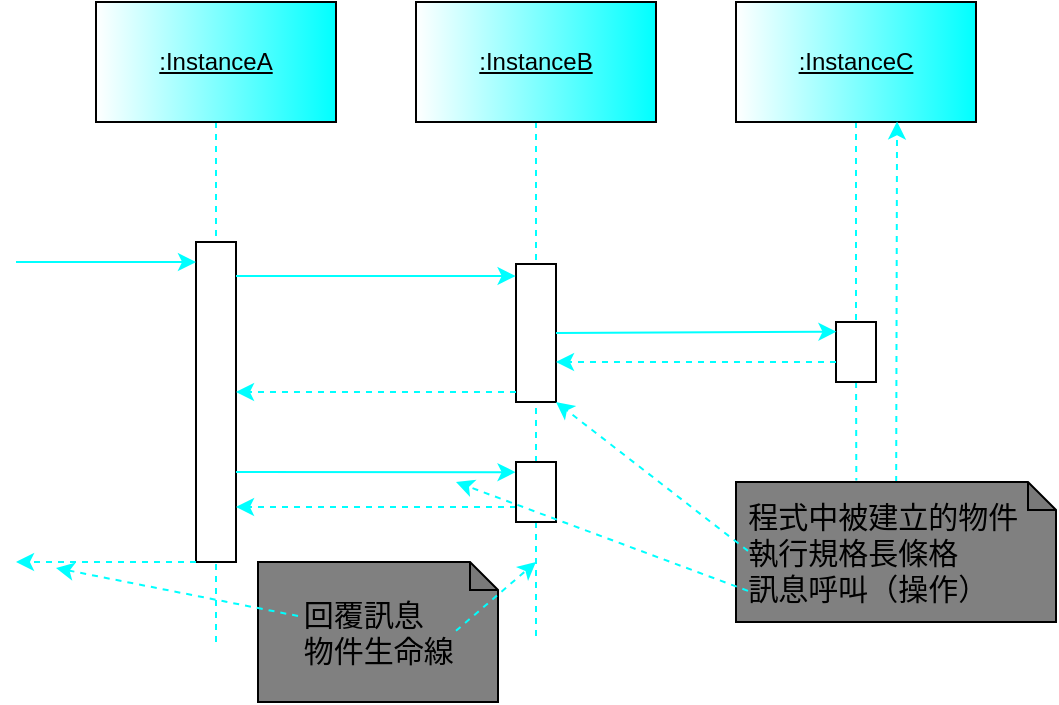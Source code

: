 <mxfile>
    <diagram id="omuIUfPRqmwz5qhyfbMd" name="第1頁">
        <mxGraphModel dx="196" dy="171" grid="1" gridSize="10" guides="1" tooltips="1" connect="1" arrows="1" fold="1" page="1" pageScale="1" pageWidth="827" pageHeight="1169" math="0" shadow="0">
            <root>
                <mxCell id="0"/>
                <mxCell id="1" parent="0"/>
                <mxCell id="9" style="edgeStyle=none;html=1;entryX=0.5;entryY=0;entryDx=0;entryDy=0;fontColor=#000000;endArrow=none;endFill=0;dashed=1;strokeColor=#00FFFF;" edge="1" parent="1" source="2" target="8">
                    <mxGeometry relative="1" as="geometry"/>
                </mxCell>
                <mxCell id="2" value="&lt;font color=&quot;#000000&quot;&gt;&lt;u&gt;:InstanceA&lt;/u&gt;&lt;/font&gt;" style="rounded=0;whiteSpace=wrap;html=1;gradientColor=#00FFFF;fillColor=#FFFFFF;gradientDirection=east;strokeColor=#000000;" vertex="1" parent="1">
                    <mxGeometry x="110" y="60" width="120" height="60" as="geometry"/>
                </mxCell>
                <mxCell id="23" style="edgeStyle=none;html=1;entryX=0.5;entryY=0;entryDx=0;entryDy=0;dashed=1;strokeColor=#00FFFF;strokeWidth=1;fontColor=#FFFFFF;endArrow=none;endFill=0;" edge="1" parent="1" source="5" target="21">
                    <mxGeometry relative="1" as="geometry"/>
                </mxCell>
                <mxCell id="5" value="&lt;font color=&quot;#000000&quot;&gt;&lt;u&gt;:InstanceB&lt;/u&gt;&lt;/font&gt;" style="rounded=0;whiteSpace=wrap;html=1;gradientColor=#00FFFF;fillColor=#FFFFFF;gradientDirection=east;strokeColor=#000000;" vertex="1" parent="1">
                    <mxGeometry x="270" y="60" width="120" height="60" as="geometry"/>
                </mxCell>
                <mxCell id="33" style="edgeStyle=none;html=1;entryX=0.5;entryY=0;entryDx=0;entryDy=0;dashed=1;strokeColor=#00FFFF;strokeWidth=1;fontColor=#FFFFFF;endArrow=none;endFill=0;" edge="1" parent="1" source="6" target="32">
                    <mxGeometry relative="1" as="geometry"/>
                </mxCell>
                <mxCell id="6" value="&lt;font color=&quot;#000000&quot;&gt;&lt;u&gt;:InstanceC&lt;/u&gt;&lt;/font&gt;" style="rounded=0;whiteSpace=wrap;html=1;gradientColor=#00FFFF;fillColor=#FFFFFF;gradientDirection=east;strokeColor=#000000;" vertex="1" parent="1">
                    <mxGeometry x="430" y="60" width="120" height="60" as="geometry"/>
                </mxCell>
                <mxCell id="8" value="" style="rounded=0;whiteSpace=wrap;html=1;fontColor=#000000;fillColor=#FFFFFF;gradientColor=none;gradientDirection=east;strokeColor=#000000;" vertex="1" parent="1">
                    <mxGeometry x="160" y="180" width="20" height="160" as="geometry"/>
                </mxCell>
                <mxCell id="10" value="&lt;font color=&quot;#ffffff&quot;&gt;operation1( )&lt;/font&gt;" style="text;html=1;align=center;verticalAlign=middle;resizable=0;points=[];autosize=1;strokeColor=none;fillColor=none;fontColor=#000000;" vertex="1" parent="1">
                    <mxGeometry x="70" y="161" width="90" height="30" as="geometry"/>
                </mxCell>
                <mxCell id="11" value="" style="endArrow=classic;html=1;dashed=1;strokeColor=#00FFFF;fontColor=#FFFFFF;exitX=0;exitY=0.75;exitDx=0;exitDy=0;entryX=1;entryY=0.828;entryDx=0;entryDy=0;entryPerimeter=0;" edge="1" parent="1" source="22" target="8">
                    <mxGeometry width="50" height="50" relative="1" as="geometry">
                        <mxPoint x="270" y="320" as="sourcePoint"/>
                        <mxPoint x="320" y="270" as="targetPoint"/>
                    </mxGeometry>
                </mxCell>
                <mxCell id="12" value="" style="endArrow=classic;html=1;dashed=1;strokeColor=#00FFFF;fontColor=#FFFFFF;exitX=0;exitY=1;exitDx=0;exitDy=0;" edge="1" parent="1" source="8">
                    <mxGeometry width="50" height="50" relative="1" as="geometry">
                        <mxPoint x="60" y="350" as="sourcePoint"/>
                        <mxPoint x="70" y="340" as="targetPoint"/>
                    </mxGeometry>
                </mxCell>
                <mxCell id="14" value="" style="endArrow=classic;html=1;strokeColor=#00FFFF;fontColor=#FFFFFF;exitX=0.999;exitY=0.719;exitDx=0;exitDy=0;exitPerimeter=0;entryX=-0.011;entryY=0.169;entryDx=0;entryDy=0;entryPerimeter=0;" edge="1" parent="1" source="8" target="22">
                    <mxGeometry width="50" height="50" relative="1" as="geometry">
                        <mxPoint x="180.0" y="291" as="sourcePoint"/>
                        <mxPoint x="270" y="290" as="targetPoint"/>
                        <Array as="points"/>
                    </mxGeometry>
                </mxCell>
                <mxCell id="19" value="" style="endArrow=none;dashed=1;html=1;strokeWidth=1;strokeColor=#00FFFF;fontColor=#FFFFFF;" edge="1" parent="1">
                    <mxGeometry width="50" height="50" relative="1" as="geometry">
                        <mxPoint x="170" y="380" as="sourcePoint"/>
                        <mxPoint x="170" y="340" as="targetPoint"/>
                    </mxGeometry>
                </mxCell>
                <mxCell id="21" value="" style="rounded=0;whiteSpace=wrap;html=1;fontColor=#000000;fillColor=#FFFFFF;gradientColor=none;gradientDirection=east;strokeColor=#000000;" vertex="1" parent="1">
                    <mxGeometry x="320" y="191" width="20" height="69" as="geometry"/>
                </mxCell>
                <mxCell id="24" style="edgeStyle=none;html=1;entryX=0.5;entryY=1;entryDx=0;entryDy=0;dashed=1;strokeColor=#00FFFF;strokeWidth=1;fontColor=#FFFFFF;endArrow=none;endFill=0;" edge="1" parent="1" source="22" target="21">
                    <mxGeometry relative="1" as="geometry"/>
                </mxCell>
                <mxCell id="25" style="edgeStyle=none;html=1;dashed=1;strokeColor=#00FFFF;strokeWidth=1;fontColor=#FFFFFF;endArrow=none;endFill=0;" edge="1" parent="1" source="22">
                    <mxGeometry relative="1" as="geometry">
                        <mxPoint x="330" y="380" as="targetPoint"/>
                    </mxGeometry>
                </mxCell>
                <mxCell id="22" value="" style="rounded=0;whiteSpace=wrap;html=1;fontColor=#000000;fillColor=#FFFFFF;gradientColor=none;gradientDirection=east;strokeColor=#000000;" vertex="1" parent="1">
                    <mxGeometry x="320" y="290" width="20" height="30" as="geometry"/>
                </mxCell>
                <mxCell id="26" value="&lt;font color=&quot;#ffffff&quot;&gt;operation2( )&lt;/font&gt;" style="text;html=1;align=center;verticalAlign=middle;resizable=0;points=[];autosize=1;strokeColor=none;fillColor=none;fontColor=#000000;" vertex="1" parent="1">
                    <mxGeometry x="206" y="172" width="90" height="30" as="geometry"/>
                </mxCell>
                <mxCell id="29" value="" style="endArrow=classic;html=1;dashed=1;strokeColor=#00FFFF;fontColor=#FFFFFF;exitX=0;exitY=0.75;exitDx=0;exitDy=0;entryX=1;entryY=0.828;entryDx=0;entryDy=0;entryPerimeter=0;" edge="1" parent="1">
                    <mxGeometry width="50" height="50" relative="1" as="geometry">
                        <mxPoint x="320" y="255.02" as="sourcePoint"/>
                        <mxPoint x="180" y="255" as="targetPoint"/>
                    </mxGeometry>
                </mxCell>
                <mxCell id="30" value="" style="endArrow=classic;html=1;strokeColor=#00FFFF;fontColor=#FFFFFF;exitX=0.999;exitY=0.719;exitDx=0;exitDy=0;exitPerimeter=0;entryX=-0.011;entryY=0.169;entryDx=0;entryDy=0;entryPerimeter=0;" edge="1" parent="1">
                    <mxGeometry width="50" height="50" relative="1" as="geometry">
                        <mxPoint x="180.0" y="197.0" as="sourcePoint"/>
                        <mxPoint x="319.8" y="197.03" as="targetPoint"/>
                        <Array as="points"/>
                    </mxGeometry>
                </mxCell>
                <mxCell id="31" value="&lt;font color=&quot;#ffffff&quot;&gt;operation4( )&lt;/font&gt;" style="text;html=1;align=center;verticalAlign=middle;resizable=0;points=[];autosize=1;strokeColor=none;fillColor=none;fontColor=#000000;" vertex="1" parent="1">
                    <mxGeometry x="206" y="271" width="90" height="30" as="geometry"/>
                </mxCell>
                <mxCell id="43" style="edgeStyle=none;html=1;entryX=0.376;entryY=-0.01;entryDx=0;entryDy=0;entryPerimeter=0;dashed=1;strokeColor=#00FFFF;strokeWidth=1;fontSize=15;fontColor=#000000;endArrow=none;endFill=0;" edge="1" parent="1" source="32" target="42">
                    <mxGeometry relative="1" as="geometry"/>
                </mxCell>
                <mxCell id="32" value="" style="rounded=0;whiteSpace=wrap;html=1;fontColor=#000000;fillColor=#FFFFFF;gradientColor=none;gradientDirection=east;strokeColor=#000000;" vertex="1" parent="1">
                    <mxGeometry x="480" y="220" width="20" height="30" as="geometry"/>
                </mxCell>
                <mxCell id="35" value="" style="endArrow=classic;html=1;strokeColor=#00FFFF;fontColor=#FFFFFF;exitX=1;exitY=0.5;exitDx=0;exitDy=0;entryX=0.012;entryY=0.162;entryDx=0;entryDy=0;entryPerimeter=0;" edge="1" parent="1" source="21" target="32">
                    <mxGeometry width="50" height="50" relative="1" as="geometry">
                        <mxPoint x="340" y="225.08" as="sourcePoint"/>
                        <mxPoint x="479.8" y="225.11" as="targetPoint"/>
                        <Array as="points"/>
                    </mxGeometry>
                </mxCell>
                <mxCell id="36" value="" style="endArrow=classic;html=1;dashed=1;strokeColor=#00FFFF;fontColor=#FFFFFF;exitX=0;exitY=0.75;exitDx=0;exitDy=0;" edge="1" parent="1">
                    <mxGeometry width="50" height="50" relative="1" as="geometry">
                        <mxPoint x="480" y="240.02" as="sourcePoint"/>
                        <mxPoint x="340" y="240" as="targetPoint"/>
                    </mxGeometry>
                </mxCell>
                <mxCell id="37" value="&lt;font color=&quot;#ffffff&quot;&gt;operation3( )&lt;/font&gt;" style="text;html=1;align=center;verticalAlign=middle;resizable=0;points=[];autosize=1;strokeColor=none;fillColor=none;fontColor=#000000;" vertex="1" parent="1">
                    <mxGeometry x="368.5" y="200" width="90" height="30" as="geometry"/>
                </mxCell>
                <mxCell id="38" value="&lt;font style=&quot;font-size: 15px;&quot; color=&quot;#000000&quot;&gt;&amp;nbsp; &amp;nbsp; &amp;nbsp;回覆訊息&lt;br&gt;&amp;nbsp; &amp;nbsp; &amp;nbsp;物件生命線&lt;/font&gt;" style="shape=note;whiteSpace=wrap;html=1;backgroundOutline=1;darkOpacity=0.05;strokeColor=#000000;fontColor=#FFFFFF;fillColor=#808080;gradientColor=none;gradientDirection=east;align=left;size=14;" vertex="1" parent="1">
                    <mxGeometry x="191" y="340" width="120" height="70" as="geometry"/>
                </mxCell>
                <mxCell id="39" value="" style="endArrow=classic;html=1;dashed=1;strokeColor=#00FFFF;fontColor=#FFFFFF;exitX=0;exitY=1;exitDx=0;exitDy=0;" edge="1" parent="1">
                    <mxGeometry width="50" height="50" relative="1" as="geometry">
                        <mxPoint x="290" y="374.41" as="sourcePoint"/>
                        <mxPoint x="330" y="340" as="targetPoint"/>
                    </mxGeometry>
                </mxCell>
                <mxCell id="40" value="" style="endArrow=classic;html=1;dashed=1;strokeColor=#00FFFF;fontColor=#FFFFFF;exitX=0;exitY=1;exitDx=0;exitDy=0;" edge="1" parent="1">
                    <mxGeometry width="50" height="50" relative="1" as="geometry">
                        <mxPoint x="211" y="367.0" as="sourcePoint"/>
                        <mxPoint x="90" y="343" as="targetPoint"/>
                    </mxGeometry>
                </mxCell>
                <mxCell id="44" style="edgeStyle=none;html=1;entryX=0.671;entryY=0.995;entryDx=0;entryDy=0;entryPerimeter=0;dashed=1;strokeColor=#00FFFF;strokeWidth=1;fontSize=15;fontColor=#000000;endArrow=classic;endFill=1;" edge="1" parent="1" source="42" target="6">
                    <mxGeometry relative="1" as="geometry"/>
                </mxCell>
                <mxCell id="42" value="&lt;font style=&quot;font-size: 15px;&quot; color=&quot;#000000&quot;&gt;&amp;nbsp;程式中被建立的物件&lt;br&gt;&amp;nbsp;執行規格長條格&lt;br&gt;&amp;nbsp;訊息呼叫（操作）&lt;br&gt;&lt;/font&gt;" style="shape=note;whiteSpace=wrap;html=1;backgroundOutline=1;darkOpacity=0.05;strokeColor=#000000;fontColor=#FFFFFF;fillColor=#808080;gradientColor=none;gradientDirection=east;align=left;size=14;" vertex="1" parent="1">
                    <mxGeometry x="430" y="300" width="160" height="70" as="geometry"/>
                </mxCell>
                <mxCell id="45" value="" style="endArrow=classic;html=1;dashed=1;strokeColor=#00FFFF;fontColor=#FFFFFF;exitX=0;exitY=0.75;exitDx=0;exitDy=0;entryX=1;entryY=1;entryDx=0;entryDy=0;" edge="1" parent="1" target="21">
                    <mxGeometry width="50" height="50" relative="1" as="geometry">
                        <mxPoint x="436" y="334.43" as="sourcePoint"/>
                        <mxPoint x="296" y="334.41" as="targetPoint"/>
                    </mxGeometry>
                </mxCell>
                <mxCell id="46" value="" style="endArrow=classic;html=1;dashed=1;strokeColor=#00FFFF;fontColor=#FFFFFF;exitX=0;exitY=0.75;exitDx=0;exitDy=0;" edge="1" parent="1">
                    <mxGeometry width="50" height="50" relative="1" as="geometry">
                        <mxPoint x="436" y="354.43" as="sourcePoint"/>
                        <mxPoint x="290" y="300" as="targetPoint"/>
                    </mxGeometry>
                </mxCell>
                <mxCell id="47" value="" style="endArrow=classic;html=1;strokeColor=#00FFFF;fontColor=#FFFFFF;entryX=1;entryY=0.967;entryDx=0;entryDy=0;entryPerimeter=0;" edge="1" parent="1" target="10">
                    <mxGeometry width="50" height="50" relative="1" as="geometry">
                        <mxPoint x="70" y="190" as="sourcePoint"/>
                        <mxPoint x="160.0" y="191.03" as="targetPoint"/>
                        <Array as="points"/>
                    </mxGeometry>
                </mxCell>
            </root>
        </mxGraphModel>
    </diagram>
</mxfile>